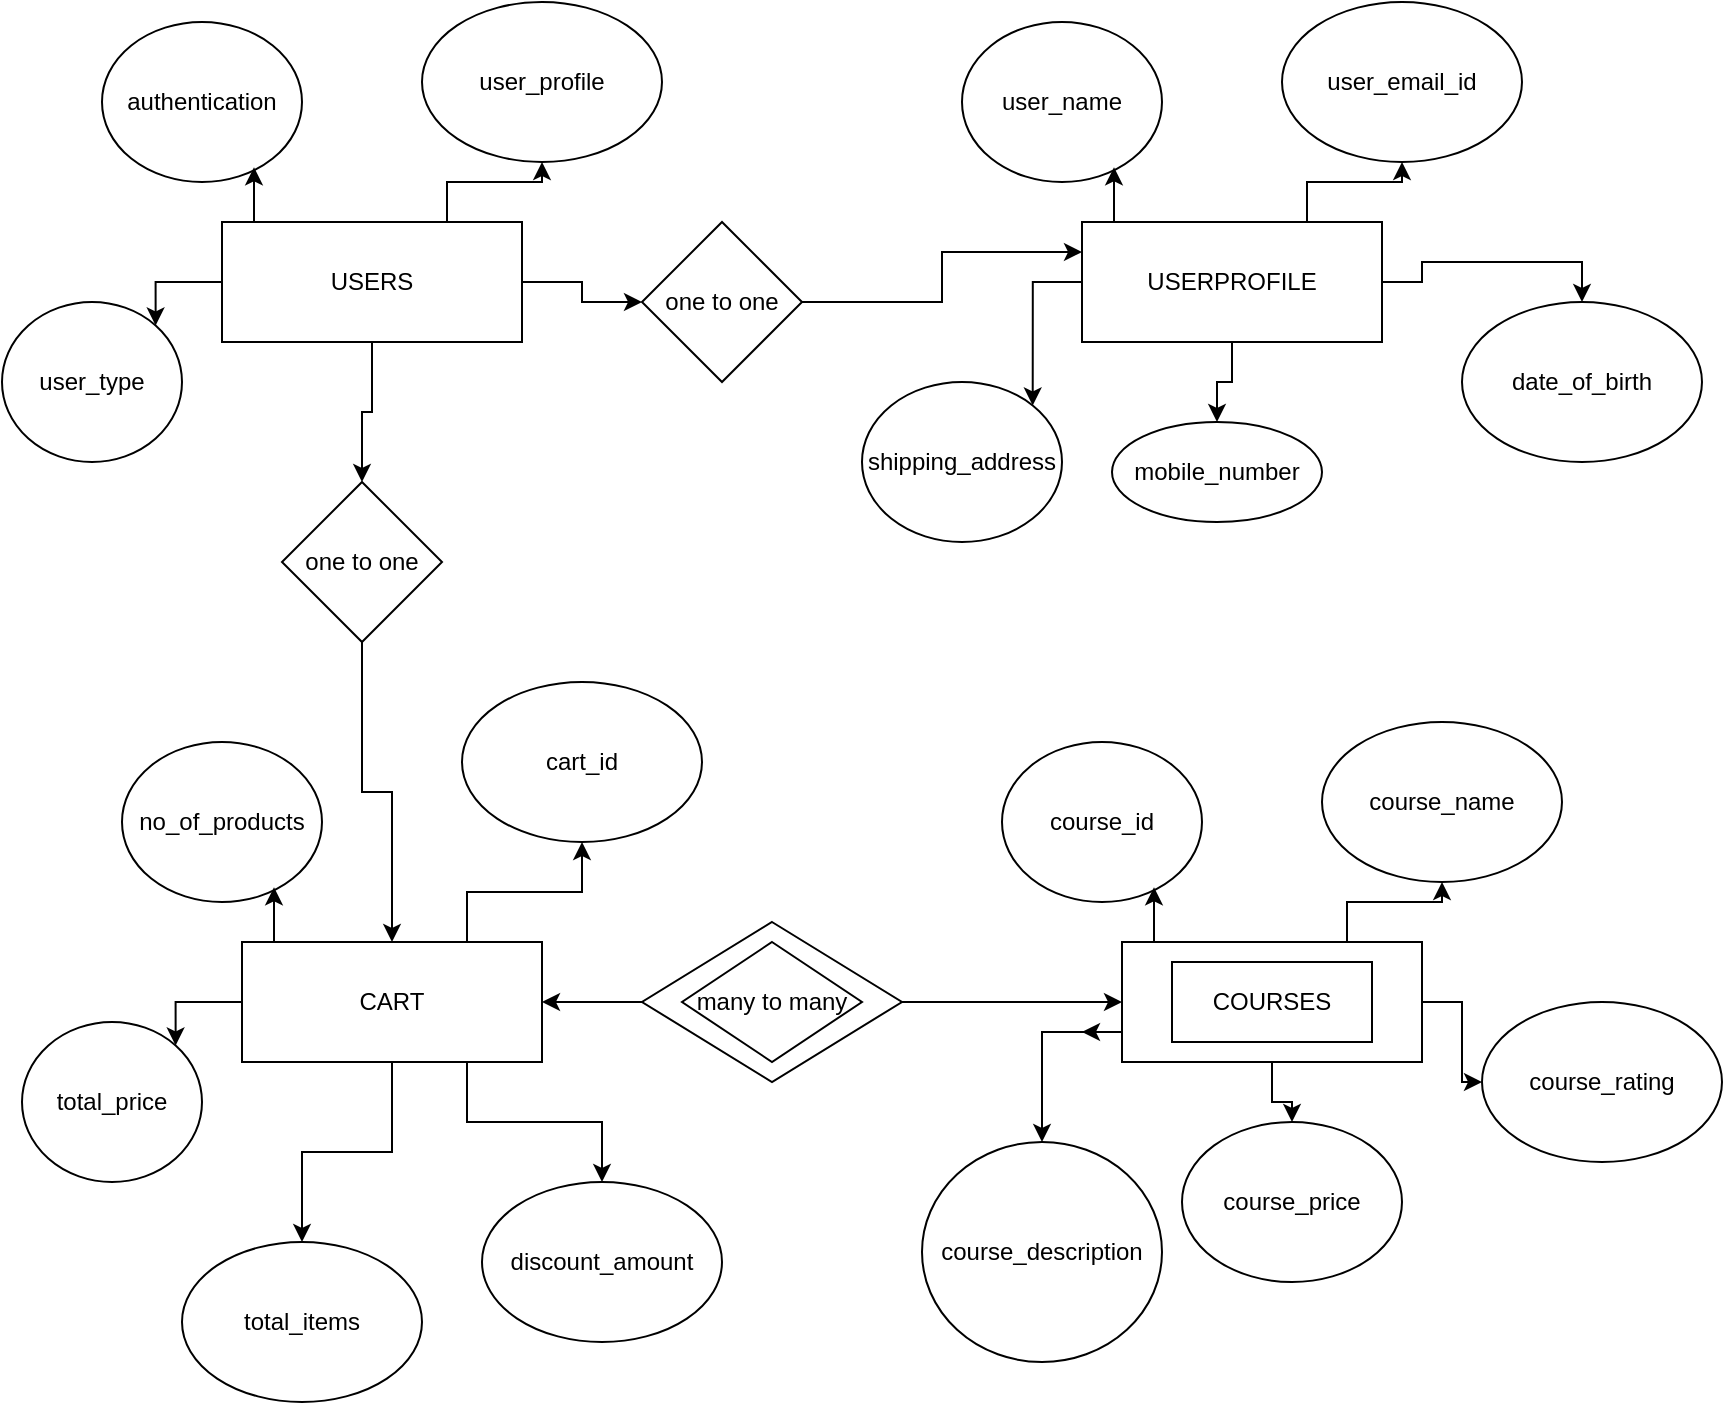 <mxfile version="24.7.1" type="device">
  <diagram name="Page-1" id="8_G-I-GjAKgxEDdW9j69">
    <mxGraphModel dx="1674" dy="772" grid="1" gridSize="10" guides="1" tooltips="1" connect="1" arrows="1" fold="1" page="1" pageScale="1" pageWidth="850" pageHeight="1100" math="0" shadow="0">
      <root>
        <mxCell id="0" />
        <mxCell id="1" parent="0" />
        <mxCell id="23_QSCZydWMx2t9MqW9O-1" style="edgeStyle=orthogonalEdgeStyle;rounded=0;orthogonalLoop=1;jettySize=auto;html=1;exitX=0.75;exitY=0;exitDx=0;exitDy=0;" parent="1" source="23_QSCZydWMx2t9MqW9O-5" target="23_QSCZydWMx2t9MqW9O-8" edge="1">
          <mxGeometry relative="1" as="geometry" />
        </mxCell>
        <mxCell id="23_QSCZydWMx2t9MqW9O-2" style="edgeStyle=orthogonalEdgeStyle;rounded=0;orthogonalLoop=1;jettySize=auto;html=1;exitX=0;exitY=0.5;exitDx=0;exitDy=0;entryX=1;entryY=0;entryDx=0;entryDy=0;" parent="1" source="23_QSCZydWMx2t9MqW9O-5" target="23_QSCZydWMx2t9MqW9O-7" edge="1">
          <mxGeometry relative="1" as="geometry" />
        </mxCell>
        <mxCell id="23_QSCZydWMx2t9MqW9O-3" style="edgeStyle=orthogonalEdgeStyle;rounded=0;orthogonalLoop=1;jettySize=auto;html=1;exitX=0.5;exitY=1;exitDx=0;exitDy=0;entryX=0.5;entryY=0;entryDx=0;entryDy=0;" parent="1" source="23_QSCZydWMx2t9MqW9O-5" target="23_QSCZydWMx2t9MqW9O-41" edge="1">
          <mxGeometry relative="1" as="geometry" />
        </mxCell>
        <mxCell id="23_QSCZydWMx2t9MqW9O-4" style="edgeStyle=orthogonalEdgeStyle;rounded=0;orthogonalLoop=1;jettySize=auto;html=1;exitX=1;exitY=0.5;exitDx=0;exitDy=0;entryX=0.5;entryY=0;entryDx=0;entryDy=0;" parent="1" source="23_QSCZydWMx2t9MqW9O-5" target="23_QSCZydWMx2t9MqW9O-43" edge="1">
          <mxGeometry relative="1" as="geometry" />
        </mxCell>
        <mxCell id="23_QSCZydWMx2t9MqW9O-5" value="USERS" style="rounded=0;whiteSpace=wrap;html=1;" parent="1" vertex="1">
          <mxGeometry x="150" y="180" width="150" height="60" as="geometry" />
        </mxCell>
        <mxCell id="23_QSCZydWMx2t9MqW9O-6" value="authentication" style="ellipse;whiteSpace=wrap;html=1;" parent="1" vertex="1">
          <mxGeometry x="90" y="80" width="100" height="80" as="geometry" />
        </mxCell>
        <mxCell id="23_QSCZydWMx2t9MqW9O-7" value="user_type" style="ellipse;whiteSpace=wrap;html=1;" parent="1" vertex="1">
          <mxGeometry x="40" y="220" width="90" height="80" as="geometry" />
        </mxCell>
        <mxCell id="23_QSCZydWMx2t9MqW9O-8" value="user_profile" style="ellipse;whiteSpace=wrap;html=1;" parent="1" vertex="1">
          <mxGeometry x="250" y="70" width="120" height="80" as="geometry" />
        </mxCell>
        <mxCell id="23_QSCZydWMx2t9MqW9O-9" style="edgeStyle=orthogonalEdgeStyle;rounded=0;orthogonalLoop=1;jettySize=auto;html=1;exitX=0.25;exitY=0;exitDx=0;exitDy=0;entryX=0.76;entryY=0.908;entryDx=0;entryDy=0;entryPerimeter=0;" parent="1" source="23_QSCZydWMx2t9MqW9O-5" target="23_QSCZydWMx2t9MqW9O-6" edge="1">
          <mxGeometry relative="1" as="geometry" />
        </mxCell>
        <mxCell id="23_QSCZydWMx2t9MqW9O-10" style="edgeStyle=orthogonalEdgeStyle;rounded=0;orthogonalLoop=1;jettySize=auto;html=1;exitX=0.75;exitY=0;exitDx=0;exitDy=0;" parent="1" source="23_QSCZydWMx2t9MqW9O-14" target="23_QSCZydWMx2t9MqW9O-17" edge="1">
          <mxGeometry relative="1" as="geometry" />
        </mxCell>
        <mxCell id="23_QSCZydWMx2t9MqW9O-11" style="edgeStyle=orthogonalEdgeStyle;rounded=0;orthogonalLoop=1;jettySize=auto;html=1;exitX=0;exitY=0.5;exitDx=0;exitDy=0;entryX=1;entryY=0;entryDx=0;entryDy=0;" parent="1" source="23_QSCZydWMx2t9MqW9O-14" target="23_QSCZydWMx2t9MqW9O-16" edge="1">
          <mxGeometry relative="1" as="geometry" />
        </mxCell>
        <mxCell id="23_QSCZydWMx2t9MqW9O-12" style="edgeStyle=orthogonalEdgeStyle;rounded=0;orthogonalLoop=1;jettySize=auto;html=1;exitX=0.5;exitY=1;exitDx=0;exitDy=0;entryX=0.5;entryY=0;entryDx=0;entryDy=0;" parent="1" source="23_QSCZydWMx2t9MqW9O-14" target="23_QSCZydWMx2t9MqW9O-36" edge="1">
          <mxGeometry relative="1" as="geometry" />
        </mxCell>
        <mxCell id="23_QSCZydWMx2t9MqW9O-13" style="edgeStyle=orthogonalEdgeStyle;rounded=0;orthogonalLoop=1;jettySize=auto;html=1;exitX=1;exitY=0.5;exitDx=0;exitDy=0;entryX=0.5;entryY=0;entryDx=0;entryDy=0;" parent="1" source="23_QSCZydWMx2t9MqW9O-14" target="23_QSCZydWMx2t9MqW9O-37" edge="1">
          <mxGeometry relative="1" as="geometry" />
        </mxCell>
        <mxCell id="23_QSCZydWMx2t9MqW9O-14" value="USERPROFILE" style="rounded=0;whiteSpace=wrap;html=1;" parent="1" vertex="1">
          <mxGeometry x="580" y="180" width="150" height="60" as="geometry" />
        </mxCell>
        <mxCell id="23_QSCZydWMx2t9MqW9O-15" value="user_name" style="ellipse;whiteSpace=wrap;html=1;" parent="1" vertex="1">
          <mxGeometry x="520" y="80" width="100" height="80" as="geometry" />
        </mxCell>
        <mxCell id="23_QSCZydWMx2t9MqW9O-16" value="shipping_address" style="ellipse;whiteSpace=wrap;html=1;" parent="1" vertex="1">
          <mxGeometry x="470" y="260" width="100" height="80" as="geometry" />
        </mxCell>
        <mxCell id="23_QSCZydWMx2t9MqW9O-17" value="user_email_id" style="ellipse;whiteSpace=wrap;html=1;" parent="1" vertex="1">
          <mxGeometry x="680" y="70" width="120" height="80" as="geometry" />
        </mxCell>
        <mxCell id="23_QSCZydWMx2t9MqW9O-18" style="edgeStyle=orthogonalEdgeStyle;rounded=0;orthogonalLoop=1;jettySize=auto;html=1;exitX=0.25;exitY=0;exitDx=0;exitDy=0;entryX=0.76;entryY=0.908;entryDx=0;entryDy=0;entryPerimeter=0;" parent="1" source="23_QSCZydWMx2t9MqW9O-14" target="23_QSCZydWMx2t9MqW9O-15" edge="1">
          <mxGeometry relative="1" as="geometry" />
        </mxCell>
        <mxCell id="23_QSCZydWMx2t9MqW9O-19" style="edgeStyle=orthogonalEdgeStyle;rounded=0;orthogonalLoop=1;jettySize=auto;html=1;exitX=0.75;exitY=0;exitDx=0;exitDy=0;" parent="1" source="23_QSCZydWMx2t9MqW9O-21" target="23_QSCZydWMx2t9MqW9O-24" edge="1">
          <mxGeometry relative="1" as="geometry" />
        </mxCell>
        <mxCell id="23_QSCZydWMx2t9MqW9O-20" style="edgeStyle=orthogonalEdgeStyle;rounded=0;orthogonalLoop=1;jettySize=auto;html=1;exitX=0;exitY=0.5;exitDx=0;exitDy=0;entryX=1;entryY=0;entryDx=0;entryDy=0;" parent="1" source="23_QSCZydWMx2t9MqW9O-21" target="23_QSCZydWMx2t9MqW9O-23" edge="1">
          <mxGeometry relative="1" as="geometry" />
        </mxCell>
        <mxCell id="23_QSCZydWMx2t9MqW9O-52" style="edgeStyle=orthogonalEdgeStyle;rounded=0;orthogonalLoop=1;jettySize=auto;html=1;exitX=0.5;exitY=1;exitDx=0;exitDy=0;entryX=0.5;entryY=0;entryDx=0;entryDy=0;" parent="1" source="23_QSCZydWMx2t9MqW9O-21" target="23_QSCZydWMx2t9MqW9O-51" edge="1">
          <mxGeometry relative="1" as="geometry" />
        </mxCell>
        <mxCell id="23_QSCZydWMx2t9MqW9O-54" style="edgeStyle=orthogonalEdgeStyle;rounded=0;orthogonalLoop=1;jettySize=auto;html=1;exitX=0.75;exitY=1;exitDx=0;exitDy=0;" parent="1" source="23_QSCZydWMx2t9MqW9O-21" target="23_QSCZydWMx2t9MqW9O-53" edge="1">
          <mxGeometry relative="1" as="geometry" />
        </mxCell>
        <mxCell id="23_QSCZydWMx2t9MqW9O-21" value="CART" style="rounded=0;whiteSpace=wrap;html=1;" parent="1" vertex="1">
          <mxGeometry x="160" y="540" width="150" height="60" as="geometry" />
        </mxCell>
        <mxCell id="23_QSCZydWMx2t9MqW9O-22" value="no_of_products" style="ellipse;whiteSpace=wrap;html=1;" parent="1" vertex="1">
          <mxGeometry x="100" y="440" width="100" height="80" as="geometry" />
        </mxCell>
        <mxCell id="23_QSCZydWMx2t9MqW9O-23" value="total_price" style="ellipse;whiteSpace=wrap;html=1;" parent="1" vertex="1">
          <mxGeometry x="50" y="580" width="90" height="80" as="geometry" />
        </mxCell>
        <mxCell id="23_QSCZydWMx2t9MqW9O-24" value="cart_id" style="ellipse;whiteSpace=wrap;html=1;" parent="1" vertex="1">
          <mxGeometry x="270" y="410" width="120" height="80" as="geometry" />
        </mxCell>
        <mxCell id="23_QSCZydWMx2t9MqW9O-25" style="edgeStyle=orthogonalEdgeStyle;rounded=0;orthogonalLoop=1;jettySize=auto;html=1;exitX=0.25;exitY=0;exitDx=0;exitDy=0;entryX=0.76;entryY=0.908;entryDx=0;entryDy=0;entryPerimeter=0;" parent="1" source="23_QSCZydWMx2t9MqW9O-21" target="23_QSCZydWMx2t9MqW9O-22" edge="1">
          <mxGeometry relative="1" as="geometry" />
        </mxCell>
        <mxCell id="23_QSCZydWMx2t9MqW9O-26" style="edgeStyle=orthogonalEdgeStyle;rounded=0;orthogonalLoop=1;jettySize=auto;html=1;exitX=0.75;exitY=0;exitDx=0;exitDy=0;" parent="1" source="23_QSCZydWMx2t9MqW9O-31" target="23_QSCZydWMx2t9MqW9O-34" edge="1">
          <mxGeometry relative="1" as="geometry" />
        </mxCell>
        <mxCell id="23_QSCZydWMx2t9MqW9O-27" style="edgeStyle=orthogonalEdgeStyle;rounded=0;orthogonalLoop=1;jettySize=auto;html=1;exitX=0.5;exitY=1;exitDx=0;exitDy=0;" parent="1" source="23_QSCZydWMx2t9MqW9O-31" target="23_QSCZydWMx2t9MqW9O-38" edge="1">
          <mxGeometry relative="1" as="geometry" />
        </mxCell>
        <mxCell id="23_QSCZydWMx2t9MqW9O-28" style="edgeStyle=orthogonalEdgeStyle;rounded=0;orthogonalLoop=1;jettySize=auto;html=1;exitX=1;exitY=0.5;exitDx=0;exitDy=0;" parent="1" source="23_QSCZydWMx2t9MqW9O-31" target="23_QSCZydWMx2t9MqW9O-39" edge="1">
          <mxGeometry relative="1" as="geometry" />
        </mxCell>
        <mxCell id="23_QSCZydWMx2t9MqW9O-29" style="edgeStyle=orthogonalEdgeStyle;rounded=0;orthogonalLoop=1;jettySize=auto;html=1;exitX=0;exitY=0.75;exitDx=0;exitDy=0;" parent="1" source="23_QSCZydWMx2t9MqW9O-31" edge="1">
          <mxGeometry relative="1" as="geometry">
            <mxPoint x="580" y="585" as="targetPoint" />
          </mxGeometry>
        </mxCell>
        <mxCell id="23_QSCZydWMx2t9MqW9O-30" style="edgeStyle=orthogonalEdgeStyle;rounded=0;orthogonalLoop=1;jettySize=auto;html=1;exitX=0;exitY=0.75;exitDx=0;exitDy=0;entryX=0.5;entryY=0;entryDx=0;entryDy=0;" parent="1" source="23_QSCZydWMx2t9MqW9O-31" target="23_QSCZydWMx2t9MqW9O-33" edge="1">
          <mxGeometry relative="1" as="geometry" />
        </mxCell>
        <mxCell id="23_QSCZydWMx2t9MqW9O-31" value="" style="rounded=0;whiteSpace=wrap;html=1;" parent="1" vertex="1">
          <mxGeometry x="600" y="540" width="150" height="60" as="geometry" />
        </mxCell>
        <mxCell id="23_QSCZydWMx2t9MqW9O-32" value="course_id" style="ellipse;whiteSpace=wrap;html=1;" parent="1" vertex="1">
          <mxGeometry x="540" y="440" width="100" height="80" as="geometry" />
        </mxCell>
        <mxCell id="23_QSCZydWMx2t9MqW9O-33" value="course_description" style="ellipse;whiteSpace=wrap;html=1;" parent="1" vertex="1">
          <mxGeometry x="500" y="640" width="120" height="110" as="geometry" />
        </mxCell>
        <mxCell id="23_QSCZydWMx2t9MqW9O-34" value="course_name" style="ellipse;whiteSpace=wrap;html=1;" parent="1" vertex="1">
          <mxGeometry x="700" y="430" width="120" height="80" as="geometry" />
        </mxCell>
        <mxCell id="23_QSCZydWMx2t9MqW9O-35" style="edgeStyle=orthogonalEdgeStyle;rounded=0;orthogonalLoop=1;jettySize=auto;html=1;exitX=0.25;exitY=0;exitDx=0;exitDy=0;entryX=0.76;entryY=0.908;entryDx=0;entryDy=0;entryPerimeter=0;" parent="1" source="23_QSCZydWMx2t9MqW9O-31" target="23_QSCZydWMx2t9MqW9O-32" edge="1">
          <mxGeometry relative="1" as="geometry" />
        </mxCell>
        <mxCell id="23_QSCZydWMx2t9MqW9O-36" value="mobile_number" style="ellipse;whiteSpace=wrap;html=1;" parent="1" vertex="1">
          <mxGeometry x="595" y="280" width="105" height="50" as="geometry" />
        </mxCell>
        <mxCell id="23_QSCZydWMx2t9MqW9O-37" value="date_of_birth" style="ellipse;whiteSpace=wrap;html=1;" parent="1" vertex="1">
          <mxGeometry x="770" y="220" width="120" height="80" as="geometry" />
        </mxCell>
        <mxCell id="23_QSCZydWMx2t9MqW9O-38" value="course_price" style="ellipse;whiteSpace=wrap;html=1;" parent="1" vertex="1">
          <mxGeometry x="630" y="630" width="110" height="80" as="geometry" />
        </mxCell>
        <mxCell id="23_QSCZydWMx2t9MqW9O-39" value="course_rating" style="ellipse;whiteSpace=wrap;html=1;" parent="1" vertex="1">
          <mxGeometry x="780" y="570" width="120" height="80" as="geometry" />
        </mxCell>
        <mxCell id="23_QSCZydWMx2t9MqW9O-40" style="edgeStyle=orthogonalEdgeStyle;rounded=0;orthogonalLoop=1;jettySize=auto;html=1;exitX=0.5;exitY=1;exitDx=0;exitDy=0;" parent="1" source="23_QSCZydWMx2t9MqW9O-41" target="23_QSCZydWMx2t9MqW9O-21" edge="1">
          <mxGeometry relative="1" as="geometry" />
        </mxCell>
        <mxCell id="23_QSCZydWMx2t9MqW9O-41" value="one to one" style="rhombus;whiteSpace=wrap;html=1;" parent="1" vertex="1">
          <mxGeometry x="180" y="310" width="80" height="80" as="geometry" />
        </mxCell>
        <mxCell id="23_QSCZydWMx2t9MqW9O-42" style="edgeStyle=orthogonalEdgeStyle;rounded=0;orthogonalLoop=1;jettySize=auto;html=1;exitX=0.5;exitY=1;exitDx=0;exitDy=0;entryX=0;entryY=0.25;entryDx=0;entryDy=0;" parent="1" source="23_QSCZydWMx2t9MqW9O-43" target="23_QSCZydWMx2t9MqW9O-14" edge="1">
          <mxGeometry relative="1" as="geometry" />
        </mxCell>
        <mxCell id="23_QSCZydWMx2t9MqW9O-43" value="one to one" style="rhombus;whiteSpace=wrap;html=1;direction=north;" parent="1" vertex="1">
          <mxGeometry x="360" y="180" width="80" height="80" as="geometry" />
        </mxCell>
        <mxCell id="23_QSCZydWMx2t9MqW9O-44" value="COURSES" style="rounded=0;whiteSpace=wrap;html=1;" parent="1" vertex="1">
          <mxGeometry x="625" y="550" width="100" height="40" as="geometry" />
        </mxCell>
        <mxCell id="23_QSCZydWMx2t9MqW9O-45" style="edgeStyle=orthogonalEdgeStyle;rounded=0;orthogonalLoop=1;jettySize=auto;html=1;exitX=1;exitY=0.5;exitDx=0;exitDy=0;entryX=0;entryY=0.5;entryDx=0;entryDy=0;" parent="1" source="23_QSCZydWMx2t9MqW9O-47" target="23_QSCZydWMx2t9MqW9O-31" edge="1">
          <mxGeometry relative="1" as="geometry" />
        </mxCell>
        <mxCell id="23_QSCZydWMx2t9MqW9O-46" style="edgeStyle=orthogonalEdgeStyle;rounded=0;orthogonalLoop=1;jettySize=auto;html=1;exitX=0;exitY=0.5;exitDx=0;exitDy=0;" parent="1" source="23_QSCZydWMx2t9MqW9O-47" target="23_QSCZydWMx2t9MqW9O-21" edge="1">
          <mxGeometry relative="1" as="geometry" />
        </mxCell>
        <mxCell id="23_QSCZydWMx2t9MqW9O-47" value="" style="rhombus;whiteSpace=wrap;html=1;" parent="1" vertex="1">
          <mxGeometry x="360" y="530" width="130" height="80" as="geometry" />
        </mxCell>
        <mxCell id="23_QSCZydWMx2t9MqW9O-48" value="many to many" style="rhombus;whiteSpace=wrap;html=1;" parent="1" vertex="1">
          <mxGeometry x="380" y="540" width="90" height="60" as="geometry" />
        </mxCell>
        <mxCell id="23_QSCZydWMx2t9MqW9O-51" value="total_items" style="ellipse;whiteSpace=wrap;html=1;" parent="1" vertex="1">
          <mxGeometry x="130" y="690" width="120" height="80" as="geometry" />
        </mxCell>
        <mxCell id="23_QSCZydWMx2t9MqW9O-53" value="discount_amount" style="ellipse;whiteSpace=wrap;html=1;" parent="1" vertex="1">
          <mxGeometry x="280" y="660" width="120" height="80" as="geometry" />
        </mxCell>
      </root>
    </mxGraphModel>
  </diagram>
</mxfile>
